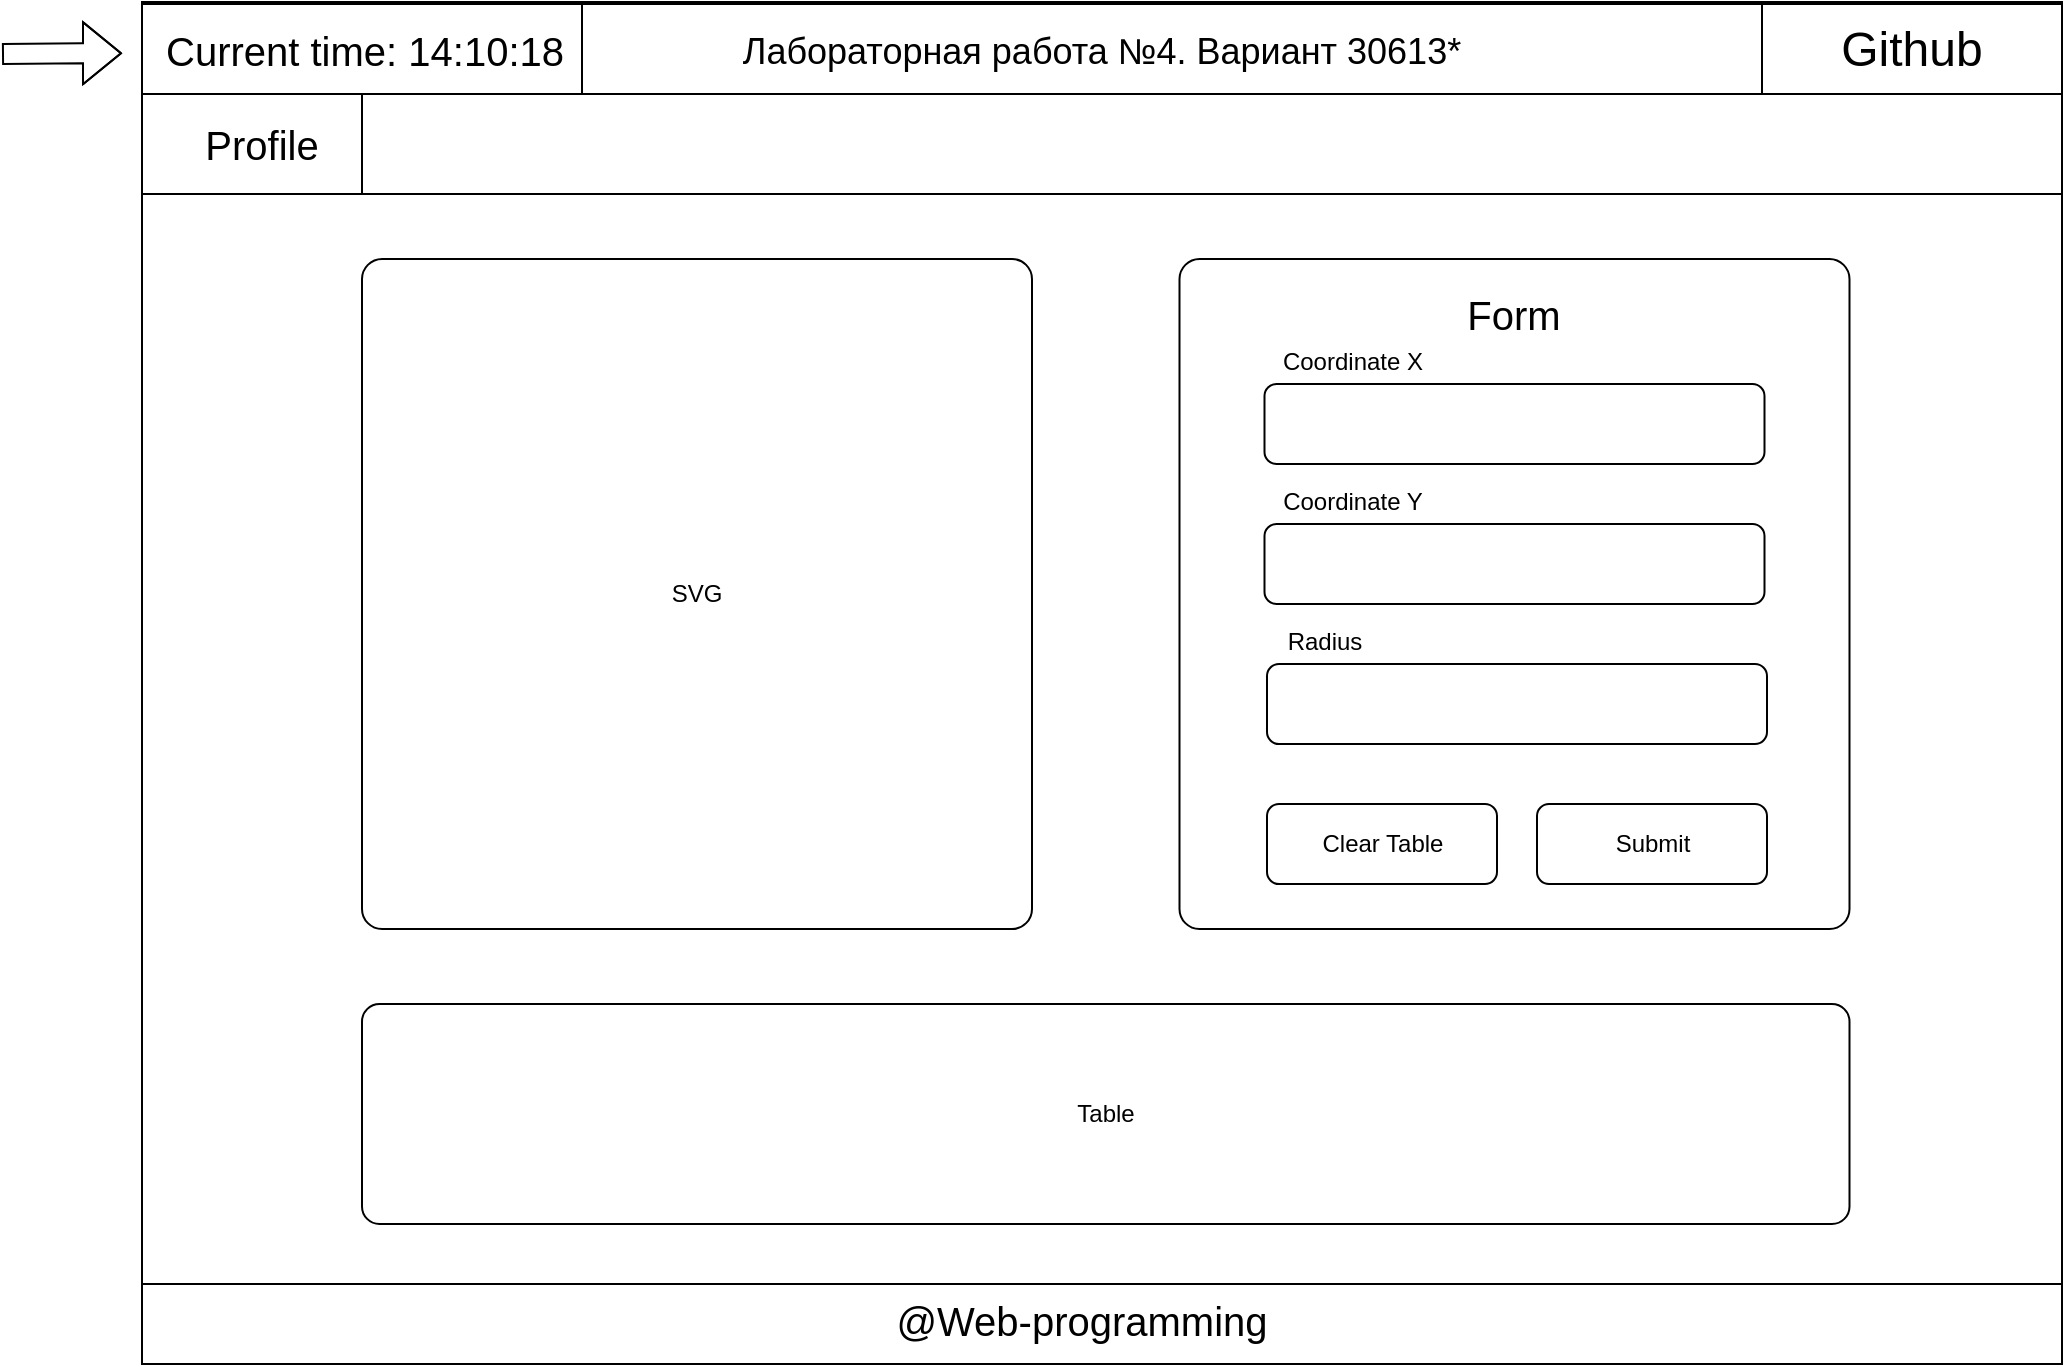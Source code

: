<mxfile version="15.5.9" type="device" pages="2"><diagram id="44FQjyRC6yr-4escPhTp" name="Page-1"><mxGraphModel dx="1211" dy="740" grid="1" gridSize="10" guides="1" tooltips="1" connect="1" arrows="1" fold="1" page="1" pageScale="1" pageWidth="1169" pageHeight="827" math="0" shadow="0"><root><mxCell id="0"/><mxCell id="1" parent="0"/><mxCell id="v25cTBJ7VldnYPNSGbaU-1" value="" style="rounded=0;whiteSpace=wrap;html=1;fontSize=8;" parent="1" vertex="1"><mxGeometry x="190" y="74" width="960" height="680" as="geometry"/></mxCell><mxCell id="v25cTBJ7VldnYPNSGbaU-2" value="" style="rounded=0;whiteSpace=wrap;html=1;fontSize=8;" parent="1" vertex="1"><mxGeometry x="190" y="120" width="960" height="50" as="geometry"/></mxCell><mxCell id="v25cTBJ7VldnYPNSGbaU-7" value="&lt;font style=&quot;font-size: 18px&quot;&gt;Лабораторная работа №4. Вариант 30613*&lt;/font&gt;" style="rounded=0;whiteSpace=wrap;html=1;fontSize=20;align=center;" parent="1" vertex="1"><mxGeometry x="190" y="75" width="960" height="45" as="geometry"/></mxCell><mxCell id="v25cTBJ7VldnYPNSGbaU-3" value="" style="rounded=0;whiteSpace=wrap;html=1;fontSize=8;" parent="1" vertex="1"><mxGeometry x="190" y="715" width="960" height="40" as="geometry"/></mxCell><mxCell id="v25cTBJ7VldnYPNSGbaU-4" value="&lt;font style=&quot;font-size: 24px&quot;&gt;Github&lt;/font&gt;" style="rounded=0;whiteSpace=wrap;html=1;fontSize=8;" parent="1" vertex="1"><mxGeometry x="1000" y="75" width="150" height="45" as="geometry"/></mxCell><mxCell id="v25cTBJ7VldnYPNSGbaU-5" value="&lt;font style=&quot;font-size: 20px&quot;&gt;@Web-programming&lt;/font&gt;" style="rounded=0;whiteSpace=wrap;html=1;fontSize=30;opacity=0;spacing=2;verticalAlign=middle;" parent="1" vertex="1"><mxGeometry x="480" y="705" width="360" height="50" as="geometry"/></mxCell><mxCell id="v25cTBJ7VldnYPNSGbaU-16" value="&lt;br&gt;" style="whiteSpace=wrap;html=1;aspect=fixed;rounded=1;arcSize=3;" parent="1" vertex="1"><mxGeometry x="708.75" y="202.5" width="335" height="335" as="geometry"/></mxCell><mxCell id="v25cTBJ7VldnYPNSGbaU-6" value="&lt;span style=&quot;font-size: 20px&quot;&gt;Profile&lt;/span&gt;" style="rounded=0;whiteSpace=wrap;html=1;fontSize=24;align=center;spacingTop=0;spacingLeft=10;" parent="1" vertex="1"><mxGeometry x="190" y="120" width="110" height="50" as="geometry"/></mxCell><mxCell id="v25cTBJ7VldnYPNSGbaU-10" value="SVG" style="whiteSpace=wrap;html=1;aspect=fixed;rounded=1;arcSize=3;" parent="1" vertex="1"><mxGeometry x="300" y="202.5" width="335" height="335" as="geometry"/></mxCell><mxCell id="v25cTBJ7VldnYPNSGbaU-12" value="" style="rounded=1;whiteSpace=wrap;html=1;" parent="1" vertex="1"><mxGeometry x="751.25" y="265" width="250" height="40" as="geometry"/></mxCell><mxCell id="v25cTBJ7VldnYPNSGbaU-13" value="" style="rounded=1;whiteSpace=wrap;html=1;" parent="1" vertex="1"><mxGeometry x="752.5" y="405" width="250" height="40" as="geometry"/></mxCell><mxCell id="v25cTBJ7VldnYPNSGbaU-14" value="" style="rounded=1;whiteSpace=wrap;html=1;" parent="1" vertex="1"><mxGeometry x="751.25" y="335" width="250" height="40" as="geometry"/></mxCell><mxCell id="v25cTBJ7VldnYPNSGbaU-18" value="Table" style="rounded=1;whiteSpace=wrap;html=1;arcSize=8;" parent="1" vertex="1"><mxGeometry x="300" y="575" width="743.75" height="110" as="geometry"/></mxCell><mxCell id="v25cTBJ7VldnYPNSGbaU-19" value="Clear Table" style="rounded=1;whiteSpace=wrap;html=1;" parent="1" vertex="1"><mxGeometry x="752.5" y="475" width="115" height="40" as="geometry"/></mxCell><mxCell id="v25cTBJ7VldnYPNSGbaU-21" value="Submit" style="rounded=1;whiteSpace=wrap;html=1;" parent="1" vertex="1"><mxGeometry x="887.5" y="475" width="115" height="40" as="geometry"/></mxCell><mxCell id="v25cTBJ7VldnYPNSGbaU-22" value="&lt;font style=&quot;font-size: 20px&quot;&gt;Form&lt;/font&gt;" style="text;html=1;strokeColor=none;fillColor=none;align=center;verticalAlign=middle;whiteSpace=wrap;rounded=0;" parent="1" vertex="1"><mxGeometry x="846.25" y="215" width="60" height="30" as="geometry"/></mxCell><mxCell id="v25cTBJ7VldnYPNSGbaU-24" value="&lt;font style=&quot;font-size: 12px&quot;&gt;Coordinate X&lt;/font&gt;" style="text;html=1;strokeColor=none;fillColor=none;align=center;verticalAlign=middle;whiteSpace=wrap;rounded=0;fontSize=20;" parent="1" vertex="1"><mxGeometry x="751.25" y="235" width="88.75" height="30" as="geometry"/></mxCell><mxCell id="v25cTBJ7VldnYPNSGbaU-27" value="&lt;span style=&quot;font-size: 12px&quot;&gt;Radius&lt;/span&gt;" style="text;html=1;strokeColor=none;fillColor=none;align=center;verticalAlign=middle;whiteSpace=wrap;rounded=0;fontSize=20;" parent="1" vertex="1"><mxGeometry x="737" y="375" width="88.75" height="30" as="geometry"/></mxCell><mxCell id="v25cTBJ7VldnYPNSGbaU-28" value="&lt;font style=&quot;font-size: 12px&quot;&gt;Coordinate Y&lt;/font&gt;" style="text;html=1;strokeColor=none;fillColor=none;align=center;verticalAlign=middle;whiteSpace=wrap;rounded=0;fontSize=20;" parent="1" vertex="1"><mxGeometry x="751.25" y="305" width="88.75" height="30" as="geometry"/></mxCell><mxCell id="dwtzSTt4z_ZgSsqzQGYU-2" value="" style="shape=flexArrow;endArrow=classic;html=1;rounded=0;fontSize=12;" parent="1" edge="1"><mxGeometry width="50" height="50" relative="1" as="geometry"><mxPoint x="120" y="100" as="sourcePoint"/><mxPoint x="180" y="99.58" as="targetPoint"/><Array as="points"><mxPoint x="160" y="99.58"/></Array></mxGeometry></mxCell><mxCell id="E84t4vG0tpQtIvdmNOWn-1" value="&lt;font style=&quot;font-size: 20px&quot;&gt;Current time: 14:10:18&lt;/font&gt;" style="rounded=0;whiteSpace=wrap;html=1;fontSize=24;align=left;spacingTop=0;spacingLeft=10;" vertex="1" parent="1"><mxGeometry x="190" y="75" width="220" height="45" as="geometry"/></mxCell></root></mxGraphModel></diagram><diagram id="Uuu4HGUu0s_1PjN_ddE_" name="Page-2"><mxGraphModel dx="617" dy="425" grid="1" gridSize="10" guides="1" tooltips="1" connect="1" arrows="1" fold="1" page="1" pageScale="1" pageWidth="1169" pageHeight="827" math="0" shadow="0"><root><mxCell id="4ZuD9pgMiwkB7jIloW2k-0"/><mxCell id="4ZuD9pgMiwkB7jIloW2k-1" parent="4ZuD9pgMiwkB7jIloW2k-0"/><mxCell id="PLoGcj2O8UrdW9SGO9zm-2" value="" style="rounded=1;whiteSpace=wrap;html=1;arcSize=8;" vertex="1" parent="4ZuD9pgMiwkB7jIloW2k-1"><mxGeometry x="274" y="295.5" width="280" height="190" as="geometry"/></mxCell><mxCell id="PLoGcj2O8UrdW9SGO9zm-3" value="&lt;font style=&quot;font-size: 18px&quot;&gt;Profile&lt;/font&gt;" style="text;strokeColor=none;fillColor=none;html=1;fontSize=24;fontStyle=1;verticalAlign=middle;align=center;" vertex="1" parent="4ZuD9pgMiwkB7jIloW2k-1"><mxGeometry x="374" y="307" width="80" height="30" as="geometry"/></mxCell><mxCell id="PLoGcj2O8UrdW9SGO9zm-4" value="" style="rounded=1;whiteSpace=wrap;html=1;fontSize=18;" vertex="1" parent="4ZuD9pgMiwkB7jIloW2k-1"><mxGeometry x="339.5" y="350" width="155" height="17" as="geometry"/></mxCell><mxCell id="PLoGcj2O8UrdW9SGO9zm-6" value="&lt;font style=&quot;font-size: 6px;&quot;&gt;Username&lt;/font&gt;" style="text;strokeColor=none;fillColor=none;html=1;fontSize=6;fontStyle=1;verticalAlign=middle;align=center;rounded=0;opacity=50;fillOpacity=80;strokeOpacity=80;textOpacity=60;" vertex="1" parent="4ZuD9pgMiwkB7jIloW2k-1"><mxGeometry x="339.5" y="335" width="40" height="20" as="geometry"/></mxCell><mxCell id="PLoGcj2O8UrdW9SGO9zm-10" value="&lt;font style=&quot;font-size: 8px&quot;&gt;Sign out&lt;br&gt;&lt;/font&gt;" style="rounded=1;whiteSpace=wrap;html=1;fontSize=6;perimeterSpacing=0;arcSize=30;" vertex="1" parent="4ZuD9pgMiwkB7jIloW2k-1"><mxGeometry x="430" y="440" width="64.5" height="20" as="geometry"/></mxCell><mxCell id="PLoGcj2O8UrdW9SGO9zm-11" value="New password" style="text;strokeColor=none;fillColor=none;html=1;fontSize=6;fontStyle=1;verticalAlign=middle;align=center;rounded=0;opacity=50;fillOpacity=80;strokeOpacity=80;textOpacity=60;" vertex="1" parent="4ZuD9pgMiwkB7jIloW2k-1"><mxGeometry x="344" y="397" width="40" height="20" as="geometry"/></mxCell><mxCell id="PLoGcj2O8UrdW9SGO9zm-12" value="" style="rounded=1;whiteSpace=wrap;html=1;fontSize=18;" vertex="1" parent="4ZuD9pgMiwkB7jIloW2k-1"><mxGeometry x="339.5" y="382" width="155" height="17" as="geometry"/></mxCell><mxCell id="PLoGcj2O8UrdW9SGO9zm-13" value="" style="rounded=1;whiteSpace=wrap;html=1;fontSize=18;" vertex="1" parent="4ZuD9pgMiwkB7jIloW2k-1"><mxGeometry x="339.5" y="411.5" width="155" height="17" as="geometry"/></mxCell><mxCell id="PLoGcj2O8UrdW9SGO9zm-14" value="Old password" style="text;strokeColor=none;fillColor=none;html=1;fontSize=6;fontStyle=1;verticalAlign=middle;align=center;rounded=0;opacity=50;fillOpacity=80;strokeOpacity=80;textOpacity=60;" vertex="1" parent="4ZuD9pgMiwkB7jIloW2k-1"><mxGeometry x="343" y="367" width="40" height="20" as="geometry"/></mxCell><mxCell id="PLoGcj2O8UrdW9SGO9zm-16" value="&lt;font style=&quot;font-size: 8px&quot;&gt;Change password&lt;br&gt;&lt;/font&gt;" style="rounded=1;whiteSpace=wrap;html=1;fontSize=6;perimeterSpacing=0;arcSize=30;" vertex="1" parent="4ZuD9pgMiwkB7jIloW2k-1"><mxGeometry x="339.5" y="440" width="83" height="20" as="geometry"/></mxCell><mxCell id="PLoGcj2O8UrdW9SGO9zm-18" value="X" style="whiteSpace=wrap;html=1;aspect=fixed;rounded=1;fontSize=12;align=center;" vertex="1" parent="4ZuD9pgMiwkB7jIloW2k-1"><mxGeometry x="520" y="310" width="20" height="20" as="geometry"/></mxCell></root></mxGraphModel></diagram></mxfile>